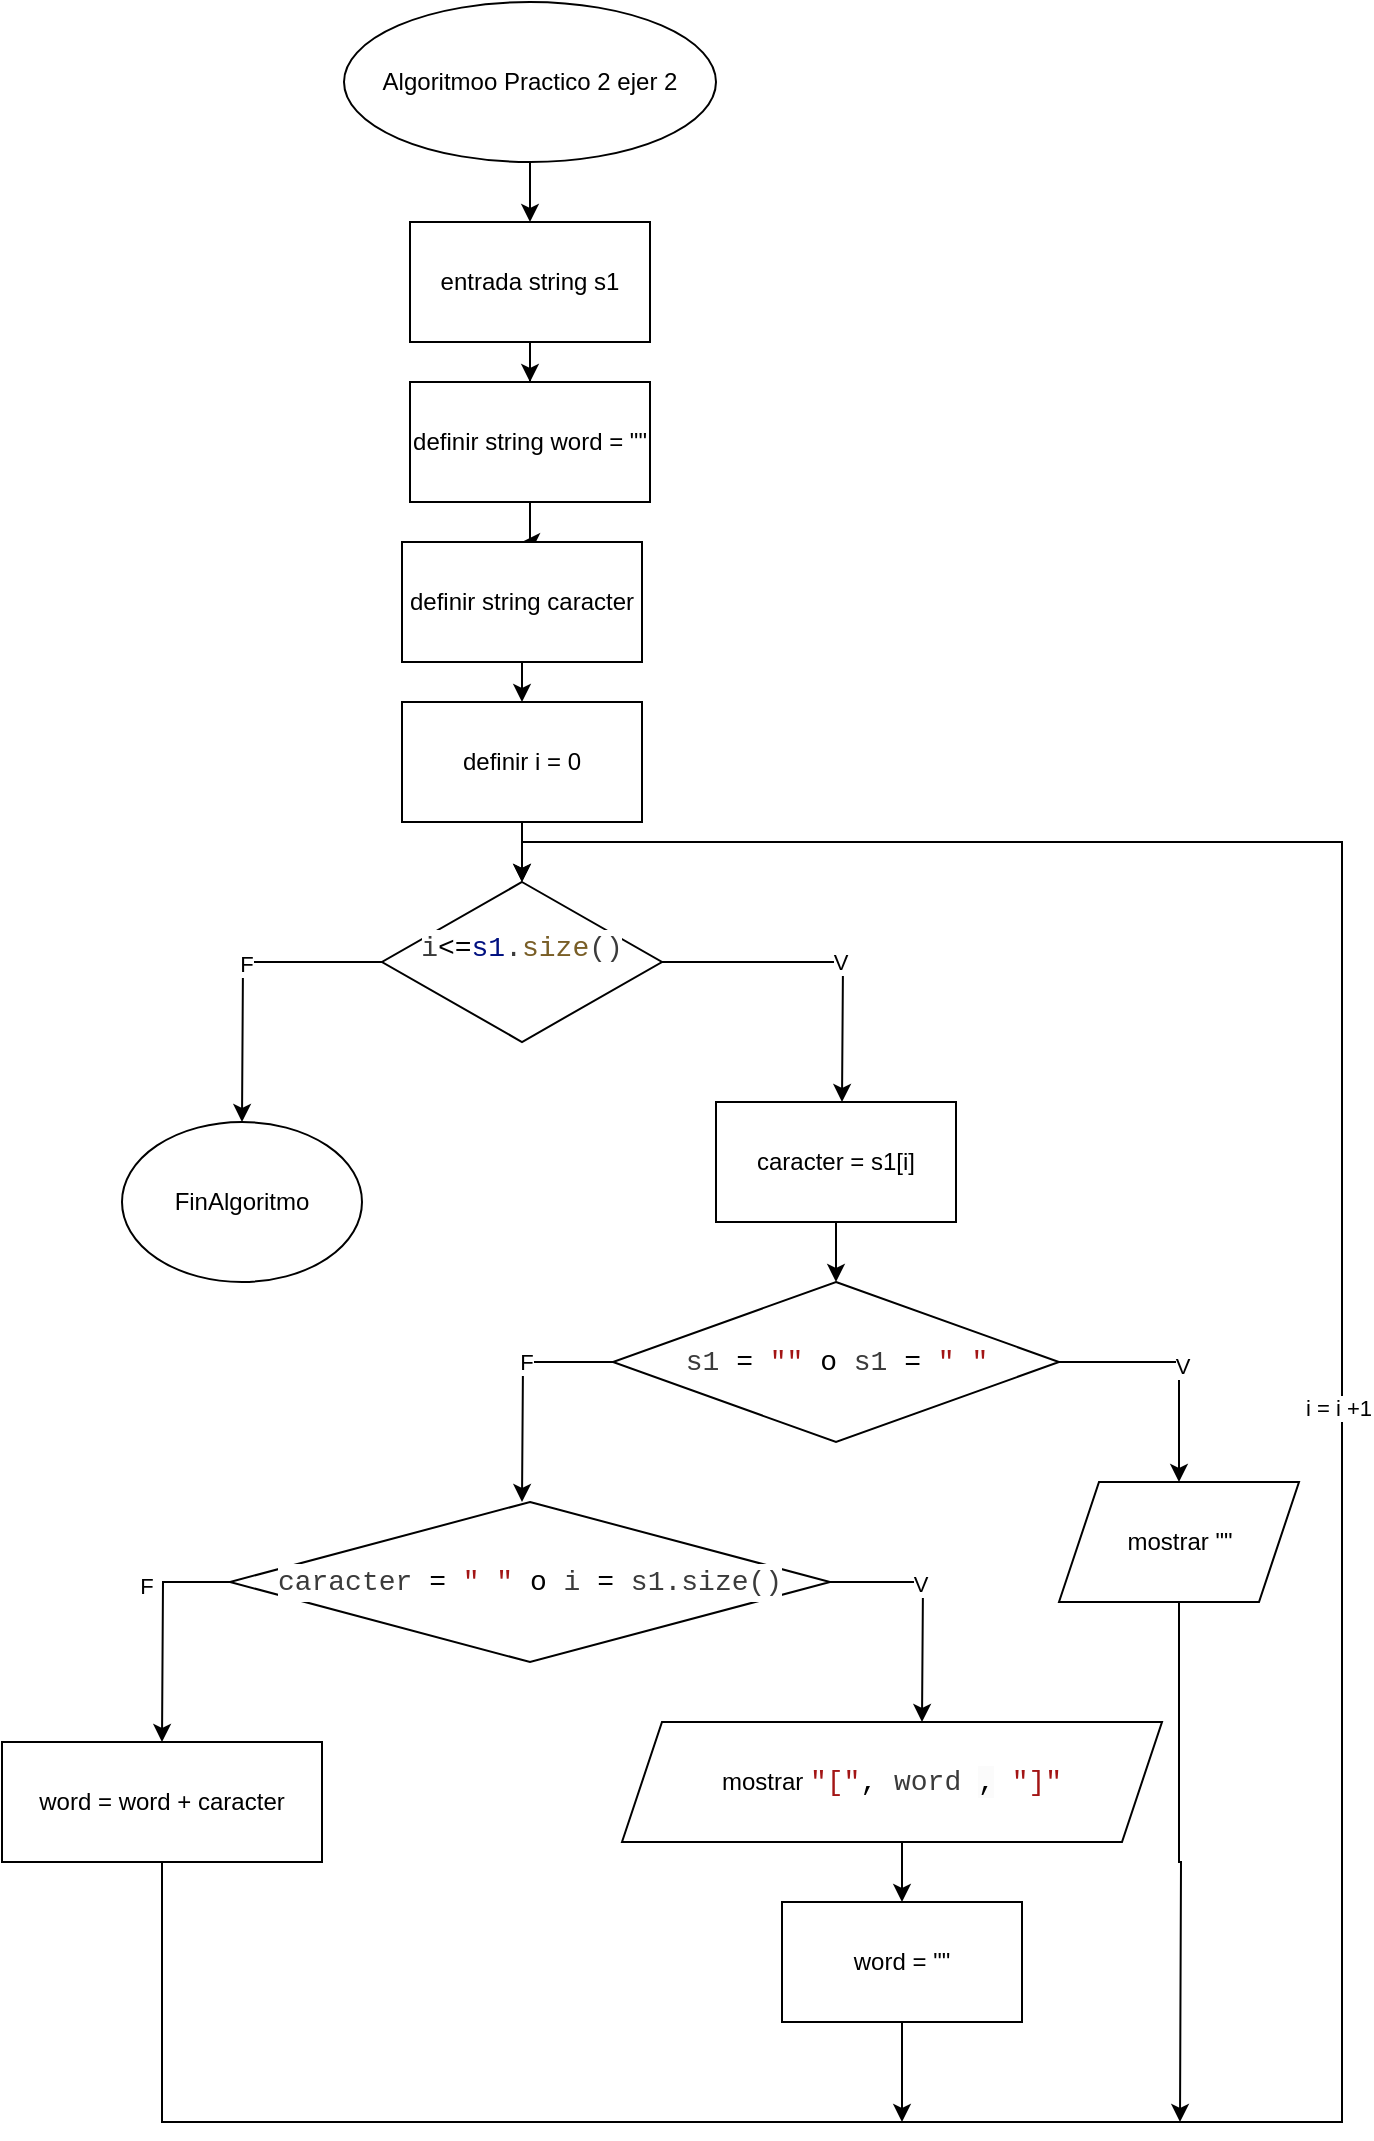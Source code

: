 <mxfile version="24.4.0" type="device">
  <diagram name="Página-1" id="4MeBM6nToYtDrKFvSN9n">
    <mxGraphModel dx="1290" dy="653" grid="1" gridSize="10" guides="1" tooltips="1" connect="1" arrows="1" fold="1" page="1" pageScale="1" pageWidth="827" pageHeight="1169" math="0" shadow="0">
      <root>
        <mxCell id="0" />
        <mxCell id="1" parent="0" />
        <mxCell id="tmV7XJusxRumbS4-SZS_-6" style="edgeStyle=orthogonalEdgeStyle;rounded=0;orthogonalLoop=1;jettySize=auto;html=1;exitX=0.5;exitY=1;exitDx=0;exitDy=0;entryX=0.5;entryY=0;entryDx=0;entryDy=0;" edge="1" parent="1" source="tmV7XJusxRumbS4-SZS_-1" target="tmV7XJusxRumbS4-SZS_-2">
          <mxGeometry relative="1" as="geometry" />
        </mxCell>
        <mxCell id="tmV7XJusxRumbS4-SZS_-1" value="Algoritmoo Practico 2 ejer 2" style="ellipse;whiteSpace=wrap;html=1;" vertex="1" parent="1">
          <mxGeometry x="321" y="20" width="186" height="80" as="geometry" />
        </mxCell>
        <mxCell id="tmV7XJusxRumbS4-SZS_-7" style="edgeStyle=orthogonalEdgeStyle;rounded=0;orthogonalLoop=1;jettySize=auto;html=1;exitX=0.5;exitY=1;exitDx=0;exitDy=0;" edge="1" parent="1" source="tmV7XJusxRumbS4-SZS_-2" target="tmV7XJusxRumbS4-SZS_-3">
          <mxGeometry relative="1" as="geometry" />
        </mxCell>
        <mxCell id="tmV7XJusxRumbS4-SZS_-2" value="entrada string s1" style="rounded=0;whiteSpace=wrap;html=1;" vertex="1" parent="1">
          <mxGeometry x="354" y="130" width="120" height="60" as="geometry" />
        </mxCell>
        <mxCell id="tmV7XJusxRumbS4-SZS_-8" style="edgeStyle=orthogonalEdgeStyle;rounded=0;orthogonalLoop=1;jettySize=auto;html=1;exitX=0.5;exitY=1;exitDx=0;exitDy=0;" edge="1" parent="1" source="tmV7XJusxRumbS4-SZS_-3" target="tmV7XJusxRumbS4-SZS_-4">
          <mxGeometry relative="1" as="geometry" />
        </mxCell>
        <mxCell id="tmV7XJusxRumbS4-SZS_-3" value="definir string word = &quot;&quot;" style="rounded=0;whiteSpace=wrap;html=1;" vertex="1" parent="1">
          <mxGeometry x="354" y="210" width="120" height="60" as="geometry" />
        </mxCell>
        <mxCell id="tmV7XJusxRumbS4-SZS_-9" style="edgeStyle=orthogonalEdgeStyle;rounded=0;orthogonalLoop=1;jettySize=auto;html=1;exitX=0.5;exitY=1;exitDx=0;exitDy=0;entryX=0.5;entryY=0;entryDx=0;entryDy=0;" edge="1" parent="1" source="tmV7XJusxRumbS4-SZS_-4">
          <mxGeometry relative="1" as="geometry">
            <mxPoint x="410" y="370" as="targetPoint" />
          </mxGeometry>
        </mxCell>
        <mxCell id="tmV7XJusxRumbS4-SZS_-4" value="definir string caracter" style="rounded=0;whiteSpace=wrap;html=1;" vertex="1" parent="1">
          <mxGeometry x="350" y="290" width="120" height="60" as="geometry" />
        </mxCell>
        <mxCell id="tmV7XJusxRumbS4-SZS_-11" style="edgeStyle=orthogonalEdgeStyle;rounded=0;orthogonalLoop=1;jettySize=auto;html=1;exitX=0.5;exitY=1;exitDx=0;exitDy=0;entryX=0.5;entryY=0;entryDx=0;entryDy=0;" edge="1" parent="1">
          <mxGeometry relative="1" as="geometry">
            <mxPoint x="410" y="430" as="sourcePoint" />
            <mxPoint x="410" y="460" as="targetPoint" />
          </mxGeometry>
        </mxCell>
        <mxCell id="tmV7XJusxRumbS4-SZS_-12" value="definir i = 0" style="rounded=0;whiteSpace=wrap;html=1;" vertex="1" parent="1">
          <mxGeometry x="350" y="370" width="120" height="60" as="geometry" />
        </mxCell>
        <mxCell id="tmV7XJusxRumbS4-SZS_-14" style="edgeStyle=orthogonalEdgeStyle;rounded=0;orthogonalLoop=1;jettySize=auto;html=1;exitX=1;exitY=0.5;exitDx=0;exitDy=0;" edge="1" parent="1" source="tmV7XJusxRumbS4-SZS_-13">
          <mxGeometry relative="1" as="geometry">
            <mxPoint x="570" y="570" as="targetPoint" />
          </mxGeometry>
        </mxCell>
        <mxCell id="tmV7XJusxRumbS4-SZS_-16" value="V" style="edgeLabel;html=1;align=center;verticalAlign=middle;resizable=0;points=[];" vertex="1" connectable="0" parent="tmV7XJusxRumbS4-SZS_-14">
          <mxGeometry x="0.106" relative="1" as="geometry">
            <mxPoint as="offset" />
          </mxGeometry>
        </mxCell>
        <mxCell id="tmV7XJusxRumbS4-SZS_-15" style="edgeStyle=orthogonalEdgeStyle;rounded=0;orthogonalLoop=1;jettySize=auto;html=1;exitX=0;exitY=0.5;exitDx=0;exitDy=0;" edge="1" parent="1" source="tmV7XJusxRumbS4-SZS_-13">
          <mxGeometry relative="1" as="geometry">
            <mxPoint x="270" y="580" as="targetPoint" />
          </mxGeometry>
        </mxCell>
        <mxCell id="tmV7XJusxRumbS4-SZS_-17" value="F" style="edgeLabel;html=1;align=center;verticalAlign=middle;resizable=0;points=[];" vertex="1" connectable="0" parent="tmV7XJusxRumbS4-SZS_-15">
          <mxGeometry x="-0.088" y="1" relative="1" as="geometry">
            <mxPoint as="offset" />
          </mxGeometry>
        </mxCell>
        <mxCell id="tmV7XJusxRumbS4-SZS_-13" value="&#xa;&lt;div style=&quot;color: #3b3b3b;background-color: #ffffff;font-family: Consolas, &#39;Courier New&#39;, monospace;font-weight: normal;font-size: 14px;line-height: 19px;white-space: pre;&quot;&gt;&lt;div&gt;&lt;span style=&quot;color: #3b3b3b;&quot;&gt;i&lt;/span&gt;&lt;span style=&quot;color: #000000;&quot;&gt;&amp;lt;=&lt;/span&gt;&lt;span style=&quot;color: #001080;&quot;&gt;s1&lt;/span&gt;&lt;span style=&quot;color: #3b3b3b;&quot;&gt;.&lt;/span&gt;&lt;span style=&quot;color: #795e26;&quot;&gt;size&lt;/span&gt;&lt;span style=&quot;color: #3b3b3b;&quot;&gt;()&lt;/span&gt;&lt;/div&gt;&lt;/div&gt;&#xa;&#xa;" style="rhombus;whiteSpace=wrap;html=1;" vertex="1" parent="1">
          <mxGeometry x="340" y="460" width="140" height="80" as="geometry" />
        </mxCell>
        <mxCell id="tmV7XJusxRumbS4-SZS_-37" style="edgeStyle=orthogonalEdgeStyle;rounded=0;orthogonalLoop=1;jettySize=auto;html=1;exitX=0.5;exitY=1;exitDx=0;exitDy=0;entryX=0.5;entryY=0;entryDx=0;entryDy=0;" edge="1" parent="1" source="tmV7XJusxRumbS4-SZS_-18" target="tmV7XJusxRumbS4-SZS_-19">
          <mxGeometry relative="1" as="geometry" />
        </mxCell>
        <mxCell id="tmV7XJusxRumbS4-SZS_-18" value="caracter = s1[i]" style="rounded=0;whiteSpace=wrap;html=1;" vertex="1" parent="1">
          <mxGeometry x="507" y="570" width="120" height="60" as="geometry" />
        </mxCell>
        <mxCell id="tmV7XJusxRumbS4-SZS_-20" style="edgeStyle=orthogonalEdgeStyle;rounded=0;orthogonalLoop=1;jettySize=auto;html=1;exitX=1;exitY=0.5;exitDx=0;exitDy=0;" edge="1" parent="1" source="tmV7XJusxRumbS4-SZS_-19" target="tmV7XJusxRumbS4-SZS_-23">
          <mxGeometry relative="1" as="geometry">
            <mxPoint x="750" y="760" as="targetPoint" />
          </mxGeometry>
        </mxCell>
        <mxCell id="tmV7XJusxRumbS4-SZS_-38" value="V" style="edgeLabel;html=1;align=center;verticalAlign=middle;resizable=0;points=[];" vertex="1" connectable="0" parent="tmV7XJusxRumbS4-SZS_-20">
          <mxGeometry x="0.027" y="1" relative="1" as="geometry">
            <mxPoint as="offset" />
          </mxGeometry>
        </mxCell>
        <mxCell id="tmV7XJusxRumbS4-SZS_-21" style="edgeStyle=orthogonalEdgeStyle;rounded=0;orthogonalLoop=1;jettySize=auto;html=1;exitX=0;exitY=0.5;exitDx=0;exitDy=0;" edge="1" parent="1" source="tmV7XJusxRumbS4-SZS_-19">
          <mxGeometry relative="1" as="geometry">
            <mxPoint x="410" y="770" as="targetPoint" />
          </mxGeometry>
        </mxCell>
        <mxCell id="tmV7XJusxRumbS4-SZS_-39" value="F" style="edgeLabel;html=1;align=center;verticalAlign=middle;resizable=0;points=[];" vertex="1" connectable="0" parent="tmV7XJusxRumbS4-SZS_-21">
          <mxGeometry x="-0.24" relative="1" as="geometry">
            <mxPoint as="offset" />
          </mxGeometry>
        </mxCell>
        <mxCell id="tmV7XJusxRumbS4-SZS_-19" value="&lt;br&gt;&lt;div style=&quot;background-color: rgb(255, 255, 255); font-family: Consolas, &amp;quot;Courier New&amp;quot;, monospace; font-weight: normal; font-size: 14px; line-height: 19px; white-space: pre;&quot;&gt;&lt;div style=&quot;&quot;&gt;&lt;span style=&quot;color: rgb(59, 59, 59);&quot;&gt;s1 &lt;/span&gt;&lt;span style=&quot;color: rgb(0, 0, 0);&quot;&gt;=&lt;/span&gt;&lt;span style=&quot;color: rgb(59, 59, 59);&quot;&gt; &lt;/span&gt;&lt;span style=&quot;color: rgb(163, 21, 21);&quot;&gt;&quot;&quot;&lt;/span&gt;&lt;span style=&quot;color: rgb(59, 59, 59);&quot;&gt; &lt;/span&gt;o&lt;span style=&quot;color: rgb(59, 59, 59);&quot;&gt; s1 &lt;/span&gt;&lt;span style=&quot;color: rgb(0, 0, 0);&quot;&gt;=&lt;/span&gt;&lt;span style=&quot;color: rgb(59, 59, 59);&quot;&gt; &lt;/span&gt;&lt;span style=&quot;color: rgb(163, 21, 21);&quot;&gt;&quot; &quot;&lt;/span&gt;&lt;/div&gt;&lt;/div&gt;&lt;div&gt;&lt;br/&gt;&lt;/div&gt;" style="rhombus;whiteSpace=wrap;html=1;" vertex="1" parent="1">
          <mxGeometry x="455.5" y="660" width="223" height="80" as="geometry" />
        </mxCell>
        <mxCell id="tmV7XJusxRumbS4-SZS_-32" style="edgeStyle=orthogonalEdgeStyle;rounded=0;orthogonalLoop=1;jettySize=auto;html=1;exitX=0.5;exitY=1;exitDx=0;exitDy=0;" edge="1" parent="1" source="tmV7XJusxRumbS4-SZS_-23">
          <mxGeometry relative="1" as="geometry">
            <mxPoint x="739" y="1080" as="targetPoint" />
          </mxGeometry>
        </mxCell>
        <mxCell id="tmV7XJusxRumbS4-SZS_-23" value="mostrar &quot;&quot;" style="shape=parallelogram;perimeter=parallelogramPerimeter;whiteSpace=wrap;html=1;fixedSize=1;" vertex="1" parent="1">
          <mxGeometry x="678.5" y="760" width="120" height="60" as="geometry" />
        </mxCell>
        <mxCell id="tmV7XJusxRumbS4-SZS_-26" style="edgeStyle=orthogonalEdgeStyle;rounded=0;orthogonalLoop=1;jettySize=auto;html=1;exitX=1;exitY=0.5;exitDx=0;exitDy=0;" edge="1" parent="1" source="tmV7XJusxRumbS4-SZS_-25">
          <mxGeometry relative="1" as="geometry">
            <mxPoint x="610" y="880" as="targetPoint" />
          </mxGeometry>
        </mxCell>
        <mxCell id="tmV7XJusxRumbS4-SZS_-40" value="V" style="edgeLabel;html=1;align=center;verticalAlign=middle;resizable=0;points=[];" vertex="1" connectable="0" parent="tmV7XJusxRumbS4-SZS_-26">
          <mxGeometry x="-0.231" y="-1" relative="1" as="geometry">
            <mxPoint as="offset" />
          </mxGeometry>
        </mxCell>
        <mxCell id="tmV7XJusxRumbS4-SZS_-27" style="edgeStyle=orthogonalEdgeStyle;rounded=0;orthogonalLoop=1;jettySize=auto;html=1;exitX=0;exitY=0.5;exitDx=0;exitDy=0;" edge="1" parent="1" source="tmV7XJusxRumbS4-SZS_-25">
          <mxGeometry relative="1" as="geometry">
            <mxPoint x="230" y="890" as="targetPoint" />
          </mxGeometry>
        </mxCell>
        <mxCell id="tmV7XJusxRumbS4-SZS_-41" value="F" style="edgeLabel;html=1;align=center;verticalAlign=middle;resizable=0;points=[];" vertex="1" connectable="0" parent="tmV7XJusxRumbS4-SZS_-27">
          <mxGeometry x="-0.41" y="-5" relative="1" as="geometry">
            <mxPoint x="-4" y="2" as="offset" />
          </mxGeometry>
        </mxCell>
        <mxCell id="tmV7XJusxRumbS4-SZS_-25" value="&lt;br&gt;&lt;div style=&quot;background-color: rgb(255, 255, 255); font-family: Consolas, &amp;quot;Courier New&amp;quot;, monospace; font-weight: normal; font-size: 14px; line-height: 19px; white-space: pre;&quot;&gt;&lt;div style=&quot;&quot;&gt;&lt;span style=&quot;color: rgb(59, 59, 59);&quot;&gt;caracter &lt;/span&gt;&lt;span style=&quot;color: rgb(0, 0, 0);&quot;&gt;=&lt;/span&gt;&lt;span style=&quot;color: rgb(59, 59, 59);&quot;&gt; &lt;/span&gt;&lt;span style=&quot;color: rgb(163, 21, 21);&quot;&gt;&quot; &quot;&lt;/span&gt;&lt;span style=&quot;color: rgb(59, 59, 59);&quot;&gt; &lt;/span&gt;o&lt;span style=&quot;color: rgb(59, 59, 59);&quot;&gt; i &lt;/span&gt;&lt;span style=&quot;color: rgb(0, 0, 0);&quot;&gt;=&lt;/span&gt;&lt;span style=&quot;color: rgb(59, 59, 59);&quot;&gt; s1.size()&lt;/span&gt;&lt;/div&gt;&lt;/div&gt;&lt;div&gt;&lt;br/&gt;&lt;/div&gt;" style="rhombus;whiteSpace=wrap;html=1;" vertex="1" parent="1">
          <mxGeometry x="264" y="770" width="300" height="80" as="geometry" />
        </mxCell>
        <mxCell id="tmV7XJusxRumbS4-SZS_-33" style="edgeStyle=orthogonalEdgeStyle;rounded=0;orthogonalLoop=1;jettySize=auto;html=1;exitX=0.5;exitY=1;exitDx=0;exitDy=0;entryX=0.5;entryY=0;entryDx=0;entryDy=0;" edge="1" parent="1" source="tmV7XJusxRumbS4-SZS_-28" target="tmV7XJusxRumbS4-SZS_-29">
          <mxGeometry relative="1" as="geometry" />
        </mxCell>
        <mxCell id="tmV7XJusxRumbS4-SZS_-28" value="mostrar&amp;nbsp;&lt;span style=&quot;font-family: Consolas, &amp;quot;Courier New&amp;quot;, monospace; font-size: 14px; white-space: pre; color: rgb(163, 21, 21);&quot;&gt;&quot;[&quot;&lt;/span&gt;&lt;span style=&quot;font-family: Consolas, &amp;quot;Courier New&amp;quot;, monospace; font-size: 14px; white-space: pre;&quot;&gt;,&lt;/span&gt;&lt;span style=&quot;background-color: rgb(255, 255, 255); color: rgb(59, 59, 59); font-family: Consolas, &amp;quot;Courier New&amp;quot;, monospace; font-size: 14px; white-space: pre;&quot;&gt; word &lt;/span&gt;&lt;span style=&quot;font-family: Consolas, &amp;quot;Courier New&amp;quot;, monospace; font-size: 14px; white-space: pre; background-color: rgb(251, 251, 251);&quot;&gt;,&lt;/span&gt;&lt;span style=&quot;background-color: rgb(255, 255, 255); color: rgb(59, 59, 59); font-family: Consolas, &amp;quot;Courier New&amp;quot;, monospace; font-size: 14px; white-space: pre;&quot;&gt; &lt;/span&gt;&lt;span style=&quot;font-family: Consolas, &amp;quot;Courier New&amp;quot;, monospace; font-size: 14px; white-space: pre; color: rgb(163, 21, 21);&quot;&gt;&quot;]&quot;&lt;/span&gt;" style="shape=parallelogram;perimeter=parallelogramPerimeter;whiteSpace=wrap;html=1;fixedSize=1;" vertex="1" parent="1">
          <mxGeometry x="460" y="880" width="270" height="60" as="geometry" />
        </mxCell>
        <mxCell id="tmV7XJusxRumbS4-SZS_-34" style="edgeStyle=orthogonalEdgeStyle;rounded=0;orthogonalLoop=1;jettySize=auto;html=1;exitX=0.5;exitY=1;exitDx=0;exitDy=0;" edge="1" parent="1" source="tmV7XJusxRumbS4-SZS_-29">
          <mxGeometry relative="1" as="geometry">
            <mxPoint x="600" y="1080" as="targetPoint" />
          </mxGeometry>
        </mxCell>
        <mxCell id="tmV7XJusxRumbS4-SZS_-29" value="word = &quot;&quot;" style="rounded=0;whiteSpace=wrap;html=1;" vertex="1" parent="1">
          <mxGeometry x="540" y="970" width="120" height="60" as="geometry" />
        </mxCell>
        <mxCell id="tmV7XJusxRumbS4-SZS_-31" style="edgeStyle=orthogonalEdgeStyle;rounded=0;orthogonalLoop=1;jettySize=auto;html=1;exitX=0.5;exitY=1;exitDx=0;exitDy=0;entryX=0.5;entryY=0;entryDx=0;entryDy=0;" edge="1" parent="1" source="tmV7XJusxRumbS4-SZS_-30" target="tmV7XJusxRumbS4-SZS_-13">
          <mxGeometry relative="1" as="geometry">
            <Array as="points">
              <mxPoint x="230" y="1080" />
              <mxPoint x="820" y="1080" />
              <mxPoint x="820" y="440" />
              <mxPoint x="410" y="440" />
            </Array>
          </mxGeometry>
        </mxCell>
        <mxCell id="tmV7XJusxRumbS4-SZS_-35" value="i = i +1" style="edgeLabel;html=1;align=center;verticalAlign=middle;resizable=0;points=[];" vertex="1" connectable="0" parent="tmV7XJusxRumbS4-SZS_-31">
          <mxGeometry x="0.204" y="2" relative="1" as="geometry">
            <mxPoint as="offset" />
          </mxGeometry>
        </mxCell>
        <mxCell id="tmV7XJusxRumbS4-SZS_-30" value="word = word + caracter" style="rounded=0;whiteSpace=wrap;html=1;" vertex="1" parent="1">
          <mxGeometry x="150" y="890" width="160" height="60" as="geometry" />
        </mxCell>
        <mxCell id="tmV7XJusxRumbS4-SZS_-36" value="FinAlgoritmo" style="ellipse;whiteSpace=wrap;html=1;" vertex="1" parent="1">
          <mxGeometry x="210" y="580" width="120" height="80" as="geometry" />
        </mxCell>
      </root>
    </mxGraphModel>
  </diagram>
</mxfile>
